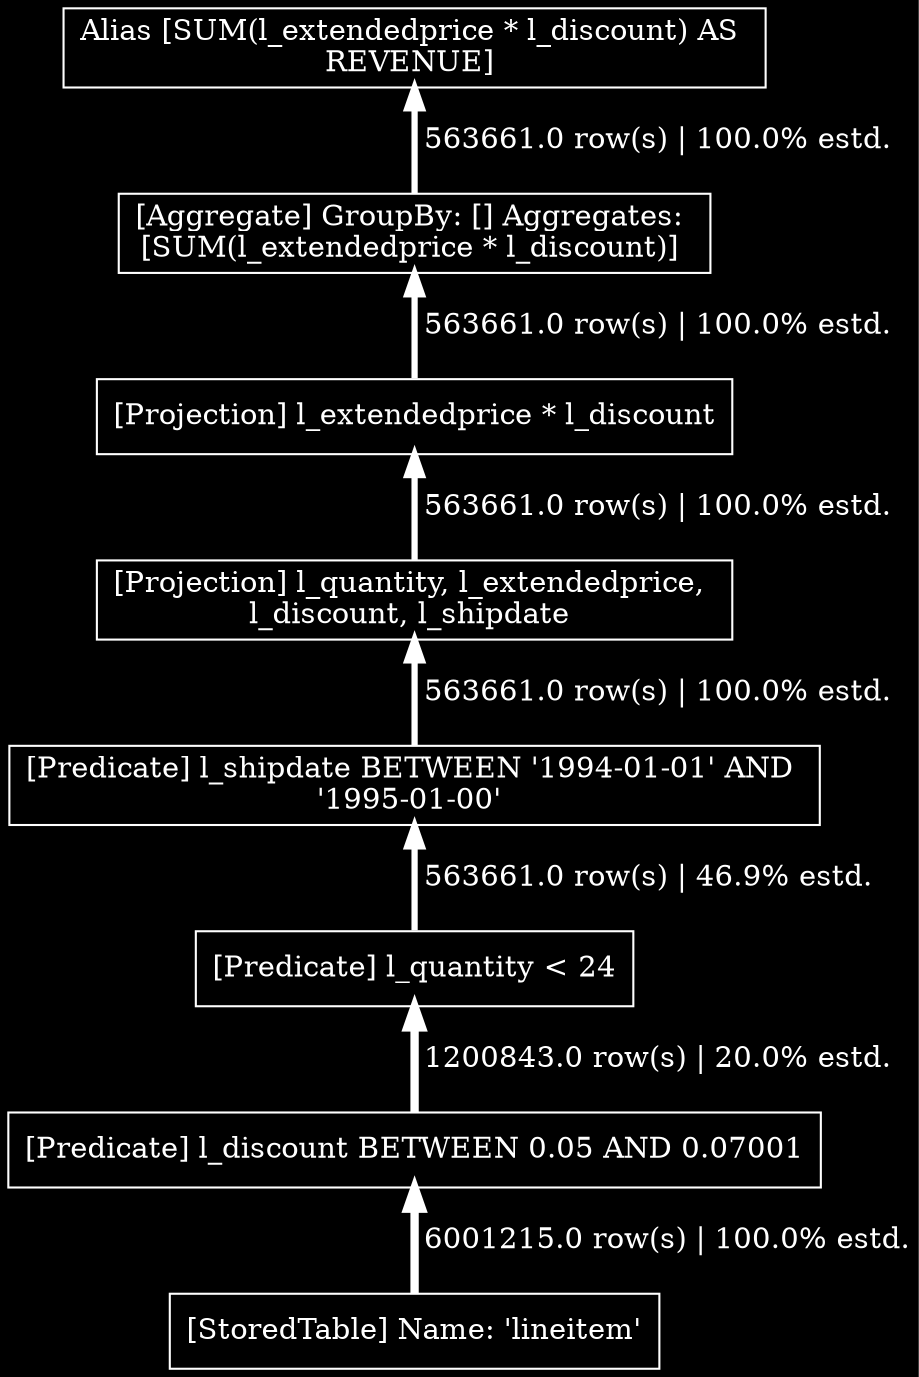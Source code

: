 digraph G {
bgcolor=black;
rankdir=BT;
ratio=compress;
94334848149936 [color=white, fontcolor=white, label="Alias [SUM(l_extendedprice * l_discount) AS \nREVENUE] ", penwidth=1, shape=rectangle];
94335573406832 [color=white, fontcolor=white, label="[Aggregate] GroupBy: [] Aggregates: \n[SUM(l_extendedprice * l_discount)] ", penwidth=1, shape=rectangle];
94334702219344 [color=white, fontcolor=white, label="[Projection] l_extendedprice * l_discount", penwidth=1, shape=rectangle];
94335637165808 [color=white, fontcolor=white, label="[Projection] l_quantity, l_extendedprice, \nl_discount, l_shipdate ", penwidth=1, shape=rectangle];
94334848120784 [color=white, fontcolor=white, label="[Predicate] l_shipdate BETWEEN '1994-01-01' AND \n'1995-01-00' ", penwidth=1, shape=rectangle];
94335637166112 [color=white, fontcolor=white, label="[Predicate] l_quantity < 24", penwidth=1, shape=rectangle];
94334702219776 [color=white, fontcolor=white, label="[Predicate] l_discount BETWEEN 0.05 AND 0.07001", penwidth=1, shape=rectangle];
94334334395712 [color=white, fontcolor=white, label="[StoredTable] Name: 'lineitem'", penwidth=1, shape=rectangle];
94335573406832->94334848149936  [color=white, dir=forward, fontcolor=white, label=" 563661.0 row(s) | 100.0% estd.", penwidth=3, style=solid];
94334702219344->94335573406832  [color=white, dir=forward, fontcolor=white, label=" 563661.0 row(s) | 100.0% estd.", penwidth=3, style=solid];
94335637165808->94334702219344  [color=white, dir=forward, fontcolor=white, label=" 563661.0 row(s) | 100.0% estd.", penwidth=3, style=solid];
94334848120784->94335637165808  [color=white, dir=forward, fontcolor=white, label=" 563661.0 row(s) | 100.0% estd.", penwidth=3, style=solid];
94335637166112->94334848120784  [color=white, dir=forward, fontcolor=white, label=" 563661.0 row(s) | 46.9% estd.", penwidth=3, style=solid];
94334702219776->94335637166112  [color=white, dir=forward, fontcolor=white, label=" 1200843.0 row(s) | 20.0% estd.", penwidth=4, style=solid];
94334334395712->94334702219776  [color=white, dir=forward, fontcolor=white, label=" 6001215.0 row(s) | 100.0% estd.", penwidth=4, style=solid];
}
